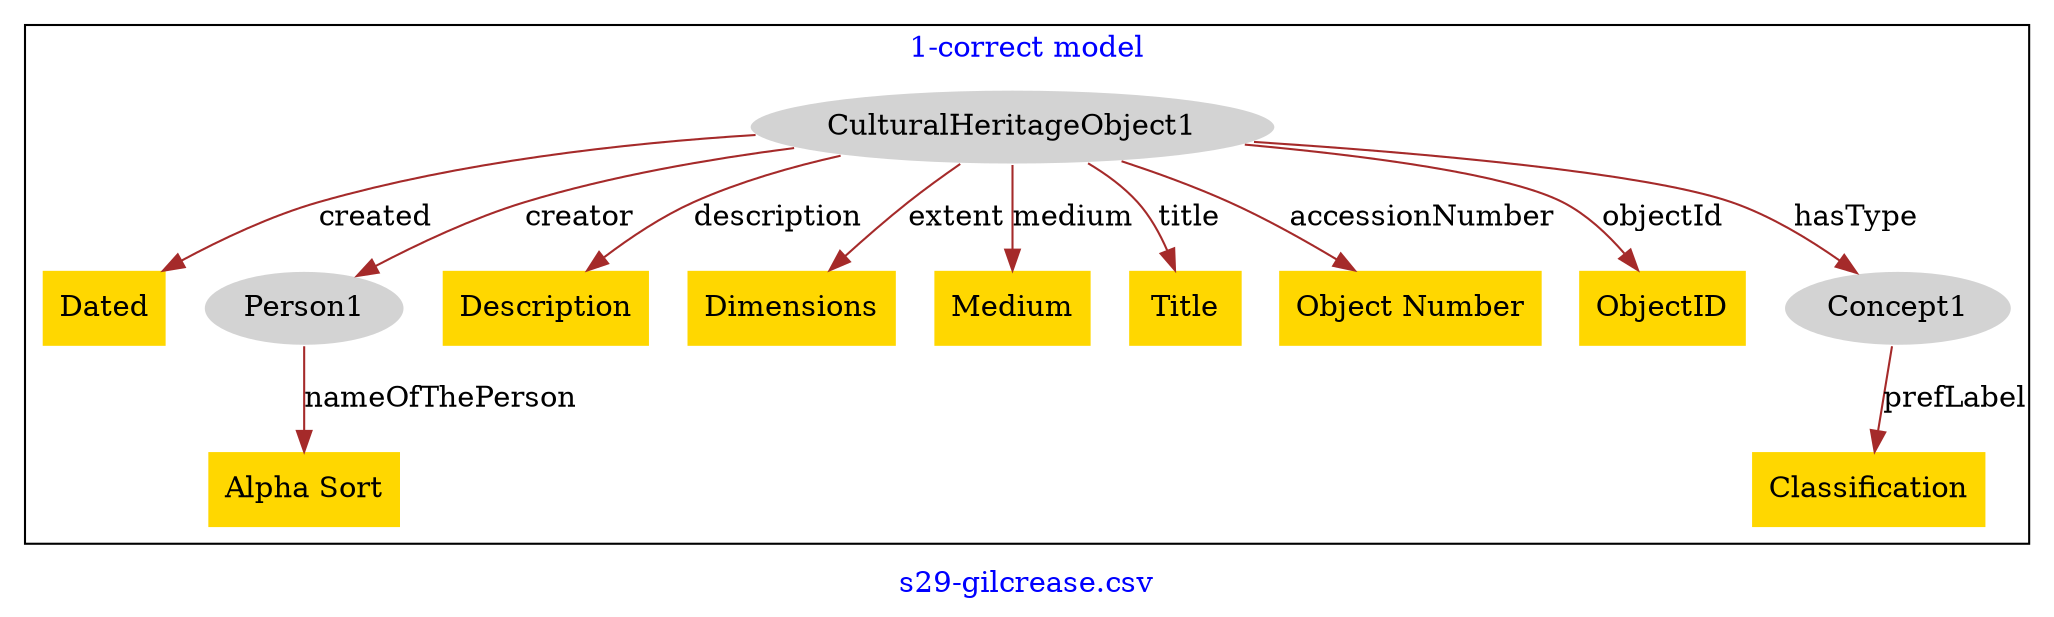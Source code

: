 digraph n0 {
fontcolor="blue"
remincross="true"
label="s29-gilcrease.csv"
subgraph cluster_0 {
label="1-correct model"
n2[style="filled",color="white",fillcolor="lightgray",label="CulturalHeritageObject1"];
n3[shape="plaintext",style="filled",fillcolor="gold",label="Dated"];
n4[style="filled",color="white",fillcolor="lightgray",label="Person1"];
n5[shape="plaintext",style="filled",fillcolor="gold",label="Description"];
n6[shape="plaintext",style="filled",fillcolor="gold",label="Dimensions"];
n7[shape="plaintext",style="filled",fillcolor="gold",label="Medium"];
n8[shape="plaintext",style="filled",fillcolor="gold",label="Title"];
n9[shape="plaintext",style="filled",fillcolor="gold",label="Object Number"];
n10[shape="plaintext",style="filled",fillcolor="gold",label="ObjectID"];
n11[style="filled",color="white",fillcolor="lightgray",label="Concept1"];
n12[shape="plaintext",style="filled",fillcolor="gold",label="Alpha Sort"];
n13[shape="plaintext",style="filled",fillcolor="gold",label="Classification"];
}
subgraph cluster_1 {
label="candidate 0\nlink coherence:1.0\nconfidence:0.0\ncost:0.0\n-precision:0.0-recall:0.0"
}
n2 -> n3[color="brown",fontcolor="black",label="created"]
n2 -> n4[color="brown",fontcolor="black",label="creator"]
n2 -> n5[color="brown",fontcolor="black",label="description"]
n2 -> n6[color="brown",fontcolor="black",label="extent"]
n2 -> n7[color="brown",fontcolor="black",label="medium"]
n2 -> n8[color="brown",fontcolor="black",label="title"]
n2 -> n9[color="brown",fontcolor="black",label="accessionNumber"]
n2 -> n10[color="brown",fontcolor="black",label="objectId"]
n2 -> n11[color="brown",fontcolor="black",label="hasType"]
n4 -> n12[color="brown",fontcolor="black",label="nameOfThePerson"]
n11 -> n13[color="brown",fontcolor="black",label="prefLabel"]
}
